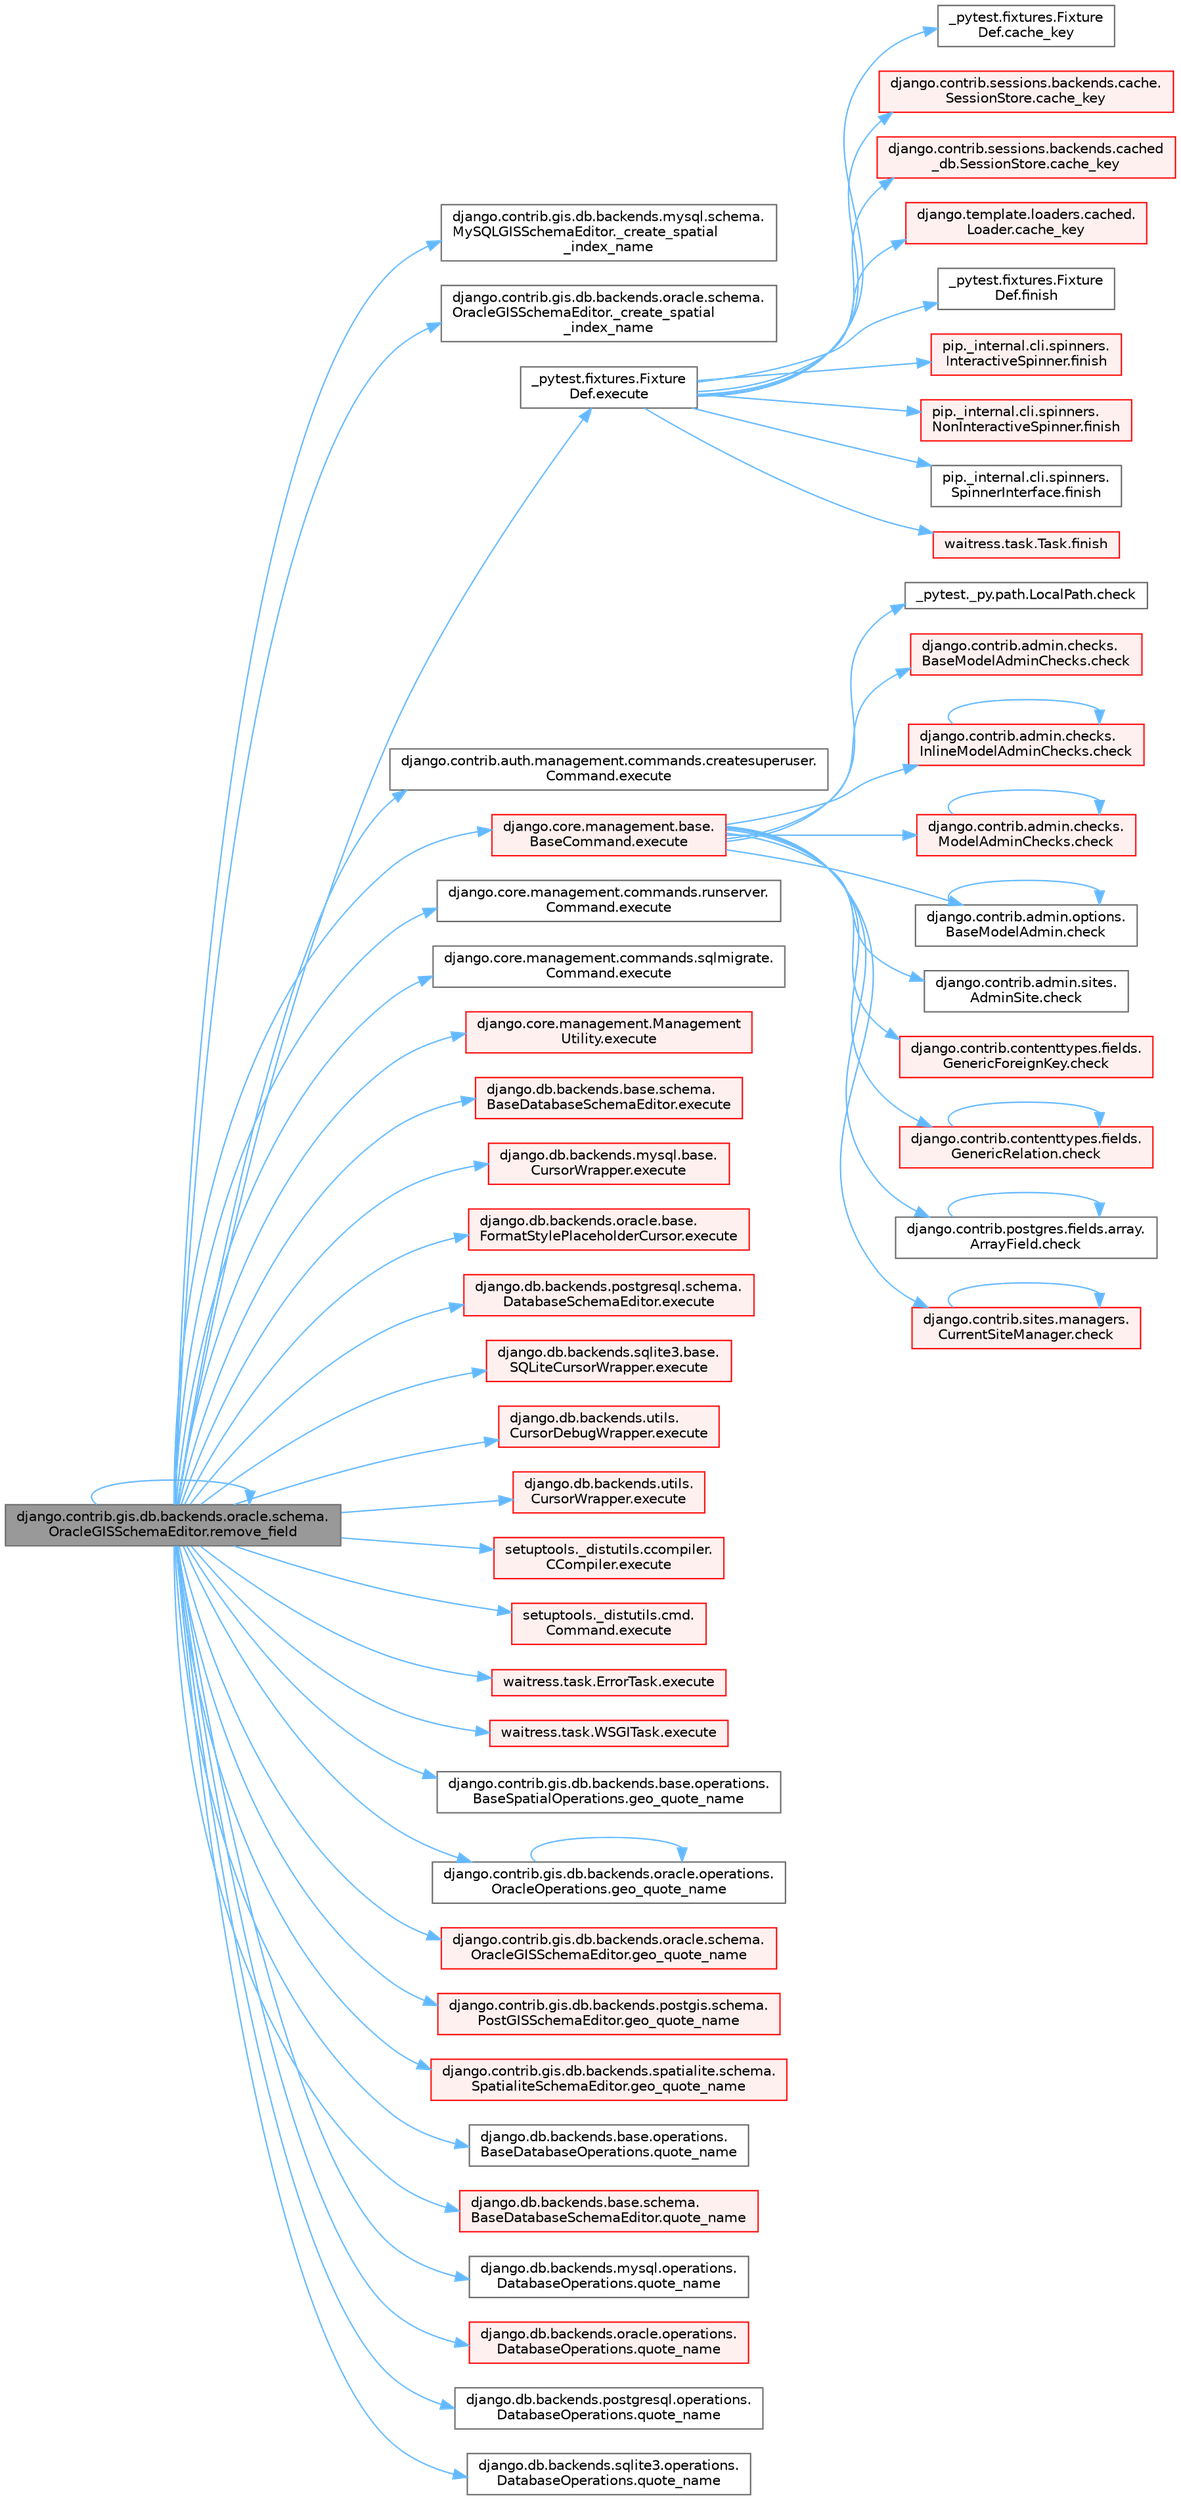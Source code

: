 digraph "django.contrib.gis.db.backends.oracle.schema.OracleGISSchemaEditor.remove_field"
{
 // LATEX_PDF_SIZE
  bgcolor="transparent";
  edge [fontname=Helvetica,fontsize=10,labelfontname=Helvetica,labelfontsize=10];
  node [fontname=Helvetica,fontsize=10,shape=box,height=0.2,width=0.4];
  rankdir="LR";
  Node1 [id="Node000001",label="django.contrib.gis.db.backends.oracle.schema.\lOracleGISSchemaEditor.remove_field",height=0.2,width=0.4,color="gray40", fillcolor="grey60", style="filled", fontcolor="black",tooltip=" "];
  Node1 -> Node2 [id="edge1_Node000001_Node000002",color="steelblue1",style="solid",tooltip=" "];
  Node2 [id="Node000002",label="django.contrib.gis.db.backends.mysql.schema.\lMySQLGISSchemaEditor._create_spatial\l_index_name",height=0.2,width=0.4,color="grey40", fillcolor="white", style="filled",URL="$classdjango_1_1contrib_1_1gis_1_1db_1_1backends_1_1mysql_1_1schema_1_1_my_s_q_l_g_i_s_schema_editor.html#a8f4fd4eae5ea4039a833bc2cecdc7d4e",tooltip=" "];
  Node1 -> Node3 [id="edge2_Node000001_Node000003",color="steelblue1",style="solid",tooltip=" "];
  Node3 [id="Node000003",label="django.contrib.gis.db.backends.oracle.schema.\lOracleGISSchemaEditor._create_spatial\l_index_name",height=0.2,width=0.4,color="grey40", fillcolor="white", style="filled",URL="$classdjango_1_1contrib_1_1gis_1_1db_1_1backends_1_1oracle_1_1schema_1_1_oracle_g_i_s_schema_editor.html#a469e41b932bcf15a88c559183274cd42",tooltip=" "];
  Node1 -> Node4 [id="edge3_Node000001_Node000004",color="steelblue1",style="solid",tooltip=" "];
  Node4 [id="Node000004",label="_pytest.fixtures.Fixture\lDef.execute",height=0.2,width=0.4,color="grey40", fillcolor="white", style="filled",URL="$class__pytest_1_1fixtures_1_1_fixture_def.html#ac27e0caaadd6404ffc2715216b643993",tooltip=" "];
  Node4 -> Node5 [id="edge4_Node000004_Node000005",color="steelblue1",style="solid",tooltip=" "];
  Node5 [id="Node000005",label="_pytest.fixtures.Fixture\lDef.cache_key",height=0.2,width=0.4,color="grey40", fillcolor="white", style="filled",URL="$class__pytest_1_1fixtures_1_1_fixture_def.html#ad3f8a8a2b9cfb9282c8c3ddff700ccdd",tooltip=" "];
  Node4 -> Node6 [id="edge5_Node000004_Node000006",color="steelblue1",style="solid",tooltip=" "];
  Node6 [id="Node000006",label="django.contrib.sessions.backends.cache.\lSessionStore.cache_key",height=0.2,width=0.4,color="red", fillcolor="#FFF0F0", style="filled",URL="$classdjango_1_1contrib_1_1sessions_1_1backends_1_1cache_1_1_session_store.html#aaad1a2e0950477787b815baa4327f739",tooltip=" "];
  Node4 -> Node2885 [id="edge6_Node000004_Node002885",color="steelblue1",style="solid",tooltip=" "];
  Node2885 [id="Node002885",label="django.contrib.sessions.backends.cached\l_db.SessionStore.cache_key",height=0.2,width=0.4,color="red", fillcolor="#FFF0F0", style="filled",URL="$classdjango_1_1contrib_1_1sessions_1_1backends_1_1cached__db_1_1_session_store.html#a9fc2ec7b2fb96dbebea8592f2618eda0",tooltip=" "];
  Node4 -> Node2886 [id="edge7_Node000004_Node002886",color="steelblue1",style="solid",tooltip=" "];
  Node2886 [id="Node002886",label="django.template.loaders.cached.\lLoader.cache_key",height=0.2,width=0.4,color="red", fillcolor="#FFF0F0", style="filled",URL="$classdjango_1_1template_1_1loaders_1_1cached_1_1_loader.html#a85358b9120d3b332aad464ab17e92e0f",tooltip=" "];
  Node4 -> Node4521 [id="edge8_Node000004_Node004521",color="steelblue1",style="solid",tooltip=" "];
  Node4521 [id="Node004521",label="_pytest.fixtures.Fixture\lDef.finish",height=0.2,width=0.4,color="grey40", fillcolor="white", style="filled",URL="$class__pytest_1_1fixtures_1_1_fixture_def.html#adc58c655bc10cbc7203fd272fa72742a",tooltip=" "];
  Node4 -> Node4522 [id="edge9_Node000004_Node004522",color="steelblue1",style="solid",tooltip=" "];
  Node4522 [id="Node004522",label="pip._internal.cli.spinners.\lInteractiveSpinner.finish",height=0.2,width=0.4,color="red", fillcolor="#FFF0F0", style="filled",URL="$classpip_1_1__internal_1_1cli_1_1spinners_1_1_interactive_spinner.html#aa8e59d36acbf1a072233ae62dbea45d6",tooltip=" "];
  Node4 -> Node4523 [id="edge10_Node000004_Node004523",color="steelblue1",style="solid",tooltip=" "];
  Node4523 [id="Node004523",label="pip._internal.cli.spinners.\lNonInteractiveSpinner.finish",height=0.2,width=0.4,color="red", fillcolor="#FFF0F0", style="filled",URL="$classpip_1_1__internal_1_1cli_1_1spinners_1_1_non_interactive_spinner.html#ab9e9471a0386ea2534995b8542690626",tooltip=" "];
  Node4 -> Node4526 [id="edge11_Node000004_Node004526",color="steelblue1",style="solid",tooltip=" "];
  Node4526 [id="Node004526",label="pip._internal.cli.spinners.\lSpinnerInterface.finish",height=0.2,width=0.4,color="grey40", fillcolor="white", style="filled",URL="$classpip_1_1__internal_1_1cli_1_1spinners_1_1_spinner_interface.html#aa68c13d395603a63a6d129ff04f8e843",tooltip=" "];
  Node4 -> Node4527 [id="edge12_Node000004_Node004527",color="steelblue1",style="solid",tooltip=" "];
  Node4527 [id="Node004527",label="waitress.task.Task.finish",height=0.2,width=0.4,color="red", fillcolor="#FFF0F0", style="filled",URL="$classwaitress_1_1task_1_1_task.html#a1e94739ac27e14a159d0e17c6d3e54b2",tooltip=" "];
  Node1 -> Node3951 [id="edge13_Node000001_Node003951",color="steelblue1",style="solid",tooltip=" "];
  Node3951 [id="Node003951",label="django.contrib.auth.management.commands.createsuperuser.\lCommand.execute",height=0.2,width=0.4,color="grey40", fillcolor="white", style="filled",URL="$classdjango_1_1contrib_1_1auth_1_1management_1_1commands_1_1createsuperuser_1_1_command.html#a4dc8ad9953fcae01a4c61c32fe4c6540",tooltip=" "];
  Node1 -> Node3952 [id="edge14_Node000001_Node003952",color="steelblue1",style="solid",tooltip=" "];
  Node3952 [id="Node003952",label="django.core.management.base.\lBaseCommand.execute",height=0.2,width=0.4,color="red", fillcolor="#FFF0F0", style="filled",URL="$classdjango_1_1core_1_1management_1_1base_1_1_base_command.html#a5621c1fb51be6a2deff6777d90c25ee0",tooltip=" "];
  Node3952 -> Node12 [id="edge15_Node003952_Node000012",color="steelblue1",style="solid",tooltip=" "];
  Node12 [id="Node000012",label="_pytest._py.path.LocalPath.check",height=0.2,width=0.4,color="grey40", fillcolor="white", style="filled",URL="$class__pytest_1_1__py_1_1path_1_1_local_path.html#a4b987fb8998938ae4a5f4ed6aebf69ea",tooltip=" "];
  Node3952 -> Node13 [id="edge16_Node003952_Node000013",color="steelblue1",style="solid",tooltip=" "];
  Node13 [id="Node000013",label="django.contrib.admin.checks.\lBaseModelAdminChecks.check",height=0.2,width=0.4,color="red", fillcolor="#FFF0F0", style="filled",URL="$classdjango_1_1contrib_1_1admin_1_1checks_1_1_base_model_admin_checks.html#a11595bf2b8d59e96fee553e518494d6d",tooltip=" "];
  Node3952 -> Node46 [id="edge17_Node003952_Node000046",color="steelblue1",style="solid",tooltip=" "];
  Node46 [id="Node000046",label="django.contrib.admin.checks.\lInlineModelAdminChecks.check",height=0.2,width=0.4,color="red", fillcolor="#FFF0F0", style="filled",URL="$classdjango_1_1contrib_1_1admin_1_1checks_1_1_inline_model_admin_checks.html#acdf096659f73e5facb970e774e61f7cc",tooltip=" "];
  Node46 -> Node46 [id="edge18_Node000046_Node000046",color="steelblue1",style="solid",tooltip=" "];
  Node3952 -> Node55 [id="edge19_Node003952_Node000055",color="steelblue1",style="solid",tooltip=" "];
  Node55 [id="Node000055",label="django.contrib.admin.checks.\lModelAdminChecks.check",height=0.2,width=0.4,color="red", fillcolor="#FFF0F0", style="filled",URL="$classdjango_1_1contrib_1_1admin_1_1checks_1_1_model_admin_checks.html#afedbd9df38a2915eb0a5a9cea0731bc3",tooltip=" "];
  Node55 -> Node55 [id="edge20_Node000055_Node000055",color="steelblue1",style="solid",tooltip=" "];
  Node3952 -> Node75 [id="edge21_Node003952_Node000075",color="steelblue1",style="solid",tooltip=" "];
  Node75 [id="Node000075",label="django.contrib.admin.options.\lBaseModelAdmin.check",height=0.2,width=0.4,color="grey40", fillcolor="white", style="filled",URL="$classdjango_1_1contrib_1_1admin_1_1options_1_1_base_model_admin.html#af32f399c528a3e552e7518976cc41a5b",tooltip=" "];
  Node75 -> Node75 [id="edge22_Node000075_Node000075",color="steelblue1",style="solid",tooltip=" "];
  Node3952 -> Node76 [id="edge23_Node003952_Node000076",color="steelblue1",style="solid",tooltip=" "];
  Node76 [id="Node000076",label="django.contrib.admin.sites.\lAdminSite.check",height=0.2,width=0.4,color="grey40", fillcolor="white", style="filled",URL="$classdjango_1_1contrib_1_1admin_1_1sites_1_1_admin_site.html#aefedadd8ec4a978001a8182443f0a75e",tooltip=" "];
  Node3952 -> Node77 [id="edge24_Node003952_Node000077",color="steelblue1",style="solid",tooltip=" "];
  Node77 [id="Node000077",label="django.contrib.contenttypes.fields.\lGenericForeignKey.check",height=0.2,width=0.4,color="red", fillcolor="#FFF0F0", style="filled",URL="$classdjango_1_1contrib_1_1contenttypes_1_1fields_1_1_generic_foreign_key.html#a825d4540a94bc23ef0ce2a03f4ddb7fc",tooltip=" "];
  Node3952 -> Node789 [id="edge25_Node003952_Node000789",color="steelblue1",style="solid",tooltip=" "];
  Node789 [id="Node000789",label="django.contrib.contenttypes.fields.\lGenericRelation.check",height=0.2,width=0.4,color="red", fillcolor="#FFF0F0", style="filled",URL="$classdjango_1_1contrib_1_1contenttypes_1_1fields_1_1_generic_relation.html#a45d009ec3d4930825210c7ec1bc16cac",tooltip=" "];
  Node789 -> Node789 [id="edge26_Node000789_Node000789",color="steelblue1",style="solid",tooltip=" "];
  Node3952 -> Node793 [id="edge27_Node003952_Node000793",color="steelblue1",style="solid",tooltip=" "];
  Node793 [id="Node000793",label="django.contrib.postgres.fields.array.\lArrayField.check",height=0.2,width=0.4,color="grey40", fillcolor="white", style="filled",URL="$classdjango_1_1contrib_1_1postgres_1_1fields_1_1array_1_1_array_field.html#a3bfc183c9c8aad5ba35799fd720e9105",tooltip=" "];
  Node793 -> Node793 [id="edge28_Node000793_Node000793",color="steelblue1",style="solid",tooltip=" "];
  Node3952 -> Node794 [id="edge29_Node003952_Node000794",color="steelblue1",style="solid",tooltip=" "];
  Node794 [id="Node000794",label="django.contrib.sites.managers.\lCurrentSiteManager.check",height=0.2,width=0.4,color="red", fillcolor="#FFF0F0", style="filled",URL="$classdjango_1_1contrib_1_1sites_1_1managers_1_1_current_site_manager.html#a24104e33647bb4f4a78f9a3b6f815248",tooltip=" "];
  Node794 -> Node794 [id="edge30_Node000794_Node000794",color="steelblue1",style="solid",tooltip=" "];
  Node1 -> Node3954 [id="edge31_Node000001_Node003954",color="steelblue1",style="solid",tooltip=" "];
  Node3954 [id="Node003954",label="django.core.management.commands.runserver.\lCommand.execute",height=0.2,width=0.4,color="grey40", fillcolor="white", style="filled",URL="$classdjango_1_1core_1_1management_1_1commands_1_1runserver_1_1_command.html#a86b4bdbf596d9f612125e143148d9919",tooltip=" "];
  Node1 -> Node3955 [id="edge32_Node000001_Node003955",color="steelblue1",style="solid",tooltip=" "];
  Node3955 [id="Node003955",label="django.core.management.commands.sqlmigrate.\lCommand.execute",height=0.2,width=0.4,color="grey40", fillcolor="white", style="filled",URL="$classdjango_1_1core_1_1management_1_1commands_1_1sqlmigrate_1_1_command.html#ad47c65d3d4820430ce43bb5f2086789d",tooltip=" "];
  Node1 -> Node3956 [id="edge33_Node000001_Node003956",color="steelblue1",style="solid",tooltip=" "];
  Node3956 [id="Node003956",label="django.core.management.Management\lUtility.execute",height=0.2,width=0.4,color="red", fillcolor="#FFF0F0", style="filled",URL="$classdjango_1_1core_1_1management_1_1_management_utility.html#ab2752203019f6a6274c55e096770c008",tooltip=" "];
  Node1 -> Node3964 [id="edge34_Node000001_Node003964",color="steelblue1",style="solid",tooltip=" "];
  Node3964 [id="Node003964",label="django.db.backends.base.schema.\lBaseDatabaseSchemaEditor.execute",height=0.2,width=0.4,color="red", fillcolor="#FFF0F0", style="filled",URL="$classdjango_1_1db_1_1backends_1_1base_1_1schema_1_1_base_database_schema_editor.html#a964d07b6ba94dc1698e896feeeb57353",tooltip=" "];
  Node1 -> Node3967 [id="edge35_Node000001_Node003967",color="steelblue1",style="solid",tooltip=" "];
  Node3967 [id="Node003967",label="django.db.backends.mysql.base.\lCursorWrapper.execute",height=0.2,width=0.4,color="red", fillcolor="#FFF0F0", style="filled",URL="$classdjango_1_1db_1_1backends_1_1mysql_1_1base_1_1_cursor_wrapper.html#a6b2d41b73d7c215224f1e994aad6ad60",tooltip=" "];
  Node1 -> Node3968 [id="edge36_Node000001_Node003968",color="steelblue1",style="solid",tooltip=" "];
  Node3968 [id="Node003968",label="django.db.backends.oracle.base.\lFormatStylePlaceholderCursor.execute",height=0.2,width=0.4,color="red", fillcolor="#FFF0F0", style="filled",URL="$classdjango_1_1db_1_1backends_1_1oracle_1_1base_1_1_format_style_placeholder_cursor.html#a0717bdbea59134a88e5f10399c33a251",tooltip=" "];
  Node1 -> Node3974 [id="edge37_Node000001_Node003974",color="steelblue1",style="solid",tooltip=" "];
  Node3974 [id="Node003974",label="django.db.backends.postgresql.schema.\lDatabaseSchemaEditor.execute",height=0.2,width=0.4,color="red", fillcolor="#FFF0F0", style="filled",URL="$classdjango_1_1db_1_1backends_1_1postgresql_1_1schema_1_1_database_schema_editor.html#afe7e39d1fd0ac2c6216f90295b9382ae",tooltip=" "];
  Node1 -> Node3975 [id="edge38_Node000001_Node003975",color="steelblue1",style="solid",tooltip=" "];
  Node3975 [id="Node003975",label="django.db.backends.sqlite3.base.\lSQLiteCursorWrapper.execute",height=0.2,width=0.4,color="red", fillcolor="#FFF0F0", style="filled",URL="$classdjango_1_1db_1_1backends_1_1sqlite3_1_1base_1_1_s_q_lite_cursor_wrapper.html#a41115eb3813040514a6c6c7111aa0b57",tooltip=" "];
  Node1 -> Node3977 [id="edge39_Node000001_Node003977",color="steelblue1",style="solid",tooltip=" "];
  Node3977 [id="Node003977",label="django.db.backends.utils.\lCursorDebugWrapper.execute",height=0.2,width=0.4,color="red", fillcolor="#FFF0F0", style="filled",URL="$classdjango_1_1db_1_1backends_1_1utils_1_1_cursor_debug_wrapper.html#af0443013785fceb3f05b38198a71ca3f",tooltip=" "];
  Node1 -> Node3978 [id="edge40_Node000001_Node003978",color="steelblue1",style="solid",tooltip=" "];
  Node3978 [id="Node003978",label="django.db.backends.utils.\lCursorWrapper.execute",height=0.2,width=0.4,color="red", fillcolor="#FFF0F0", style="filled",URL="$classdjango_1_1db_1_1backends_1_1utils_1_1_cursor_wrapper.html#a7d0bc9b6584c9fee961505e1d460547c",tooltip=" "];
  Node1 -> Node3981 [id="edge41_Node000001_Node003981",color="steelblue1",style="solid",tooltip=" "];
  Node3981 [id="Node003981",label="setuptools._distutils.ccompiler.\lCCompiler.execute",height=0.2,width=0.4,color="red", fillcolor="#FFF0F0", style="filled",URL="$classsetuptools_1_1__distutils_1_1ccompiler_1_1_c_compiler.html#a726dd6c4cc45b2077fa6bc43dc8fe60e",tooltip=" "];
  Node1 -> Node3982 [id="edge42_Node000001_Node003982",color="steelblue1",style="solid",tooltip=" "];
  Node3982 [id="Node003982",label="setuptools._distutils.cmd.\lCommand.execute",height=0.2,width=0.4,color="red", fillcolor="#FFF0F0", style="filled",URL="$classsetuptools_1_1__distutils_1_1cmd_1_1_command.html#a371b567539d5bc0e2a134bf361e97b38",tooltip=" "];
  Node1 -> Node3983 [id="edge43_Node000001_Node003983",color="steelblue1",style="solid",tooltip=" "];
  Node3983 [id="Node003983",label="waitress.task.ErrorTask.execute",height=0.2,width=0.4,color="red", fillcolor="#FFF0F0", style="filled",URL="$classwaitress_1_1task_1_1_error_task.html#ad5c6d14c13ba3d33e82b1b138e634bb0",tooltip=" "];
  Node1 -> Node3984 [id="edge44_Node000001_Node003984",color="steelblue1",style="solid",tooltip=" "];
  Node3984 [id="Node003984",label="waitress.task.WSGITask.execute",height=0.2,width=0.4,color="red", fillcolor="#FFF0F0", style="filled",URL="$classwaitress_1_1task_1_1_w_s_g_i_task.html#ac677ac1c03116dfa724298750580883b",tooltip=" "];
  Node1 -> Node4528 [id="edge45_Node000001_Node004528",color="steelblue1",style="solid",tooltip=" "];
  Node4528 [id="Node004528",label="django.contrib.gis.db.backends.base.operations.\lBaseSpatialOperations.geo_quote_name",height=0.2,width=0.4,color="grey40", fillcolor="white", style="filled",URL="$classdjango_1_1contrib_1_1gis_1_1db_1_1backends_1_1base_1_1operations_1_1_base_spatial_operations.html#abc9f85ed4bdf2a65e0846bcad4ca8dca",tooltip=" "];
  Node1 -> Node4529 [id="edge46_Node000001_Node004529",color="steelblue1",style="solid",tooltip=" "];
  Node4529 [id="Node004529",label="django.contrib.gis.db.backends.oracle.operations.\lOracleOperations.geo_quote_name",height=0.2,width=0.4,color="grey40", fillcolor="white", style="filled",URL="$classdjango_1_1contrib_1_1gis_1_1db_1_1backends_1_1oracle_1_1operations_1_1_oracle_operations.html#a594f86488cb662903f62c691b868eb2a",tooltip=" "];
  Node4529 -> Node4529 [id="edge47_Node004529_Node004529",color="steelblue1",style="solid",tooltip=" "];
  Node1 -> Node4530 [id="edge48_Node000001_Node004530",color="steelblue1",style="solid",tooltip=" "];
  Node4530 [id="Node004530",label="django.contrib.gis.db.backends.oracle.schema.\lOracleGISSchemaEditor.geo_quote_name",height=0.2,width=0.4,color="red", fillcolor="#FFF0F0", style="filled",URL="$classdjango_1_1contrib_1_1gis_1_1db_1_1backends_1_1oracle_1_1schema_1_1_oracle_g_i_s_schema_editor.html#abec69edea305a27ddfbfb8efe1a03160",tooltip=" "];
  Node1 -> Node4531 [id="edge49_Node000001_Node004531",color="steelblue1",style="solid",tooltip=" "];
  Node4531 [id="Node004531",label="django.contrib.gis.db.backends.postgis.schema.\lPostGISSchemaEditor.geo_quote_name",height=0.2,width=0.4,color="red", fillcolor="#FFF0F0", style="filled",URL="$classdjango_1_1contrib_1_1gis_1_1db_1_1backends_1_1postgis_1_1schema_1_1_post_g_i_s_schema_editor.html#a9d993ec478557916f7c81abdb60c1433",tooltip=" "];
  Node1 -> Node4532 [id="edge50_Node000001_Node004532",color="steelblue1",style="solid",tooltip=" "];
  Node4532 [id="Node004532",label="django.contrib.gis.db.backends.spatialite.schema.\lSpatialiteSchemaEditor.geo_quote_name",height=0.2,width=0.4,color="red", fillcolor="#FFF0F0", style="filled",URL="$classdjango_1_1contrib_1_1gis_1_1db_1_1backends_1_1spatialite_1_1schema_1_1_spatialite_schema_editor.html#a051d59d8607ffca5cbab0fff3f4362b0",tooltip=" "];
  Node1 -> Node4533 [id="edge51_Node000001_Node004533",color="steelblue1",style="solid",tooltip=" "];
  Node4533 [id="Node004533",label="django.db.backends.base.operations.\lBaseDatabaseOperations.quote_name",height=0.2,width=0.4,color="grey40", fillcolor="white", style="filled",URL="$classdjango_1_1db_1_1backends_1_1base_1_1operations_1_1_base_database_operations.html#ab468094d1b03334704774ae62fbb7955",tooltip=" "];
  Node1 -> Node4534 [id="edge52_Node000001_Node004534",color="steelblue1",style="solid",tooltip=" "];
  Node4534 [id="Node004534",label="django.db.backends.base.schema.\lBaseDatabaseSchemaEditor.quote_name",height=0.2,width=0.4,color="red", fillcolor="#FFF0F0", style="filled",URL="$classdjango_1_1db_1_1backends_1_1base_1_1schema_1_1_base_database_schema_editor.html#aa816e47aecbbe22e29c76f25001a873a",tooltip=" "];
  Node1 -> Node4535 [id="edge53_Node000001_Node004535",color="steelblue1",style="solid",tooltip=" "];
  Node4535 [id="Node004535",label="django.db.backends.mysql.operations.\lDatabaseOperations.quote_name",height=0.2,width=0.4,color="grey40", fillcolor="white", style="filled",URL="$classdjango_1_1db_1_1backends_1_1mysql_1_1operations_1_1_database_operations.html#a5d1561dd784c0f000ed8c1aa43a6efbf",tooltip=" "];
  Node1 -> Node4536 [id="edge54_Node000001_Node004536",color="steelblue1",style="solid",tooltip=" "];
  Node4536 [id="Node004536",label="django.db.backends.oracle.operations.\lDatabaseOperations.quote_name",height=0.2,width=0.4,color="red", fillcolor="#FFF0F0", style="filled",URL="$classdjango_1_1db_1_1backends_1_1oracle_1_1operations_1_1_database_operations.html#ac7551d250b0adf678e5d00e4d69cb021",tooltip=" "];
  Node1 -> Node4542 [id="edge55_Node000001_Node004542",color="steelblue1",style="solid",tooltip=" "];
  Node4542 [id="Node004542",label="django.db.backends.postgresql.operations.\lDatabaseOperations.quote_name",height=0.2,width=0.4,color="grey40", fillcolor="white", style="filled",URL="$classdjango_1_1db_1_1backends_1_1postgresql_1_1operations_1_1_database_operations.html#ab2f9e33071d2c5abb03744171da3b801",tooltip=" "];
  Node1 -> Node4543 [id="edge56_Node000001_Node004543",color="steelblue1",style="solid",tooltip=" "];
  Node4543 [id="Node004543",label="django.db.backends.sqlite3.operations.\lDatabaseOperations.quote_name",height=0.2,width=0.4,color="grey40", fillcolor="white", style="filled",URL="$classdjango_1_1db_1_1backends_1_1sqlite3_1_1operations_1_1_database_operations.html#a14cbbcb5e889d88278c96a39911d641b",tooltip=" "];
  Node1 -> Node1 [id="edge57_Node000001_Node000001",color="steelblue1",style="solid",tooltip=" "];
}
